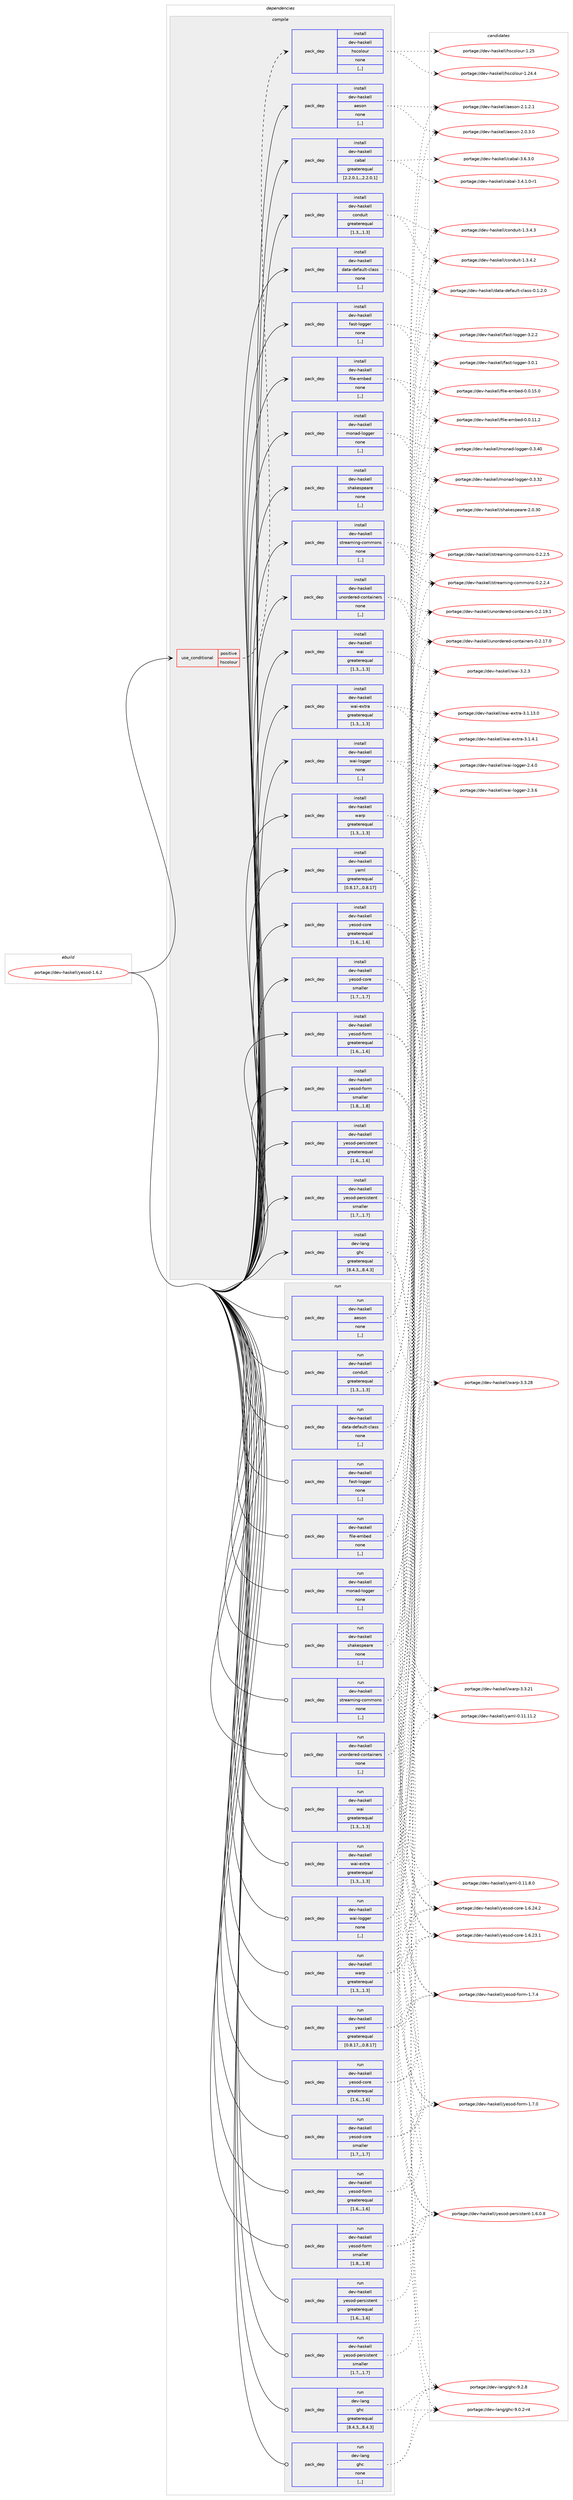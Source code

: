 digraph prolog {

# *************
# Graph options
# *************

newrank=true;
concentrate=true;
compound=true;
graph [rankdir=LR,fontname=Helvetica,fontsize=10,ranksep=1.5];#, ranksep=2.5, nodesep=0.2];
edge  [arrowhead=vee];
node  [fontname=Helvetica,fontsize=10];

# **********
# The ebuild
# **********

subgraph cluster_leftcol {
color=gray;
label=<<i>ebuild</i>>;
id [label="portage://dev-haskell/yesod-1.6.2", color=red, width=4, href="../dev-haskell/yesod-1.6.2.svg"];
}

# ****************
# The dependencies
# ****************

subgraph cluster_midcol {
color=gray;
label=<<i>dependencies</i>>;
subgraph cluster_compile {
fillcolor="#eeeeee";
style=filled;
label=<<i>compile</i>>;
subgraph cond151520 {
dependency585800 [label=<<TABLE BORDER="0" CELLBORDER="1" CELLSPACING="0" CELLPADDING="4"><TR><TD ROWSPAN="3" CELLPADDING="10">use_conditional</TD></TR><TR><TD>positive</TD></TR><TR><TD>hscolour</TD></TR></TABLE>>, shape=none, color=red];
subgraph pack429629 {
dependency585801 [label=<<TABLE BORDER="0" CELLBORDER="1" CELLSPACING="0" CELLPADDING="4" WIDTH="220"><TR><TD ROWSPAN="6" CELLPADDING="30">pack_dep</TD></TR><TR><TD WIDTH="110">install</TD></TR><TR><TD>dev-haskell</TD></TR><TR><TD>hscolour</TD></TR><TR><TD>none</TD></TR><TR><TD>[,,]</TD></TR></TABLE>>, shape=none, color=blue];
}
dependency585800:e -> dependency585801:w [weight=20,style="dashed",arrowhead="vee"];
}
id:e -> dependency585800:w [weight=20,style="solid",arrowhead="vee"];
subgraph pack429630 {
dependency585802 [label=<<TABLE BORDER="0" CELLBORDER="1" CELLSPACING="0" CELLPADDING="4" WIDTH="220"><TR><TD ROWSPAN="6" CELLPADDING="30">pack_dep</TD></TR><TR><TD WIDTH="110">install</TD></TR><TR><TD>dev-haskell</TD></TR><TR><TD>aeson</TD></TR><TR><TD>none</TD></TR><TR><TD>[,,]</TD></TR></TABLE>>, shape=none, color=blue];
}
id:e -> dependency585802:w [weight=20,style="solid",arrowhead="vee"];
subgraph pack429631 {
dependency585803 [label=<<TABLE BORDER="0" CELLBORDER="1" CELLSPACING="0" CELLPADDING="4" WIDTH="220"><TR><TD ROWSPAN="6" CELLPADDING="30">pack_dep</TD></TR><TR><TD WIDTH="110">install</TD></TR><TR><TD>dev-haskell</TD></TR><TR><TD>cabal</TD></TR><TR><TD>greaterequal</TD></TR><TR><TD>[2.2.0.1,,,2.2.0.1]</TD></TR></TABLE>>, shape=none, color=blue];
}
id:e -> dependency585803:w [weight=20,style="solid",arrowhead="vee"];
subgraph pack429632 {
dependency585804 [label=<<TABLE BORDER="0" CELLBORDER="1" CELLSPACING="0" CELLPADDING="4" WIDTH="220"><TR><TD ROWSPAN="6" CELLPADDING="30">pack_dep</TD></TR><TR><TD WIDTH="110">install</TD></TR><TR><TD>dev-haskell</TD></TR><TR><TD>conduit</TD></TR><TR><TD>greaterequal</TD></TR><TR><TD>[1.3,,,1.3]</TD></TR></TABLE>>, shape=none, color=blue];
}
id:e -> dependency585804:w [weight=20,style="solid",arrowhead="vee"];
subgraph pack429633 {
dependency585805 [label=<<TABLE BORDER="0" CELLBORDER="1" CELLSPACING="0" CELLPADDING="4" WIDTH="220"><TR><TD ROWSPAN="6" CELLPADDING="30">pack_dep</TD></TR><TR><TD WIDTH="110">install</TD></TR><TR><TD>dev-haskell</TD></TR><TR><TD>data-default-class</TD></TR><TR><TD>none</TD></TR><TR><TD>[,,]</TD></TR></TABLE>>, shape=none, color=blue];
}
id:e -> dependency585805:w [weight=20,style="solid",arrowhead="vee"];
subgraph pack429634 {
dependency585806 [label=<<TABLE BORDER="0" CELLBORDER="1" CELLSPACING="0" CELLPADDING="4" WIDTH="220"><TR><TD ROWSPAN="6" CELLPADDING="30">pack_dep</TD></TR><TR><TD WIDTH="110">install</TD></TR><TR><TD>dev-haskell</TD></TR><TR><TD>fast-logger</TD></TR><TR><TD>none</TD></TR><TR><TD>[,,]</TD></TR></TABLE>>, shape=none, color=blue];
}
id:e -> dependency585806:w [weight=20,style="solid",arrowhead="vee"];
subgraph pack429635 {
dependency585807 [label=<<TABLE BORDER="0" CELLBORDER="1" CELLSPACING="0" CELLPADDING="4" WIDTH="220"><TR><TD ROWSPAN="6" CELLPADDING="30">pack_dep</TD></TR><TR><TD WIDTH="110">install</TD></TR><TR><TD>dev-haskell</TD></TR><TR><TD>file-embed</TD></TR><TR><TD>none</TD></TR><TR><TD>[,,]</TD></TR></TABLE>>, shape=none, color=blue];
}
id:e -> dependency585807:w [weight=20,style="solid",arrowhead="vee"];
subgraph pack429636 {
dependency585808 [label=<<TABLE BORDER="0" CELLBORDER="1" CELLSPACING="0" CELLPADDING="4" WIDTH="220"><TR><TD ROWSPAN="6" CELLPADDING="30">pack_dep</TD></TR><TR><TD WIDTH="110">install</TD></TR><TR><TD>dev-haskell</TD></TR><TR><TD>monad-logger</TD></TR><TR><TD>none</TD></TR><TR><TD>[,,]</TD></TR></TABLE>>, shape=none, color=blue];
}
id:e -> dependency585808:w [weight=20,style="solid",arrowhead="vee"];
subgraph pack429637 {
dependency585809 [label=<<TABLE BORDER="0" CELLBORDER="1" CELLSPACING="0" CELLPADDING="4" WIDTH="220"><TR><TD ROWSPAN="6" CELLPADDING="30">pack_dep</TD></TR><TR><TD WIDTH="110">install</TD></TR><TR><TD>dev-haskell</TD></TR><TR><TD>shakespeare</TD></TR><TR><TD>none</TD></TR><TR><TD>[,,]</TD></TR></TABLE>>, shape=none, color=blue];
}
id:e -> dependency585809:w [weight=20,style="solid",arrowhead="vee"];
subgraph pack429638 {
dependency585810 [label=<<TABLE BORDER="0" CELLBORDER="1" CELLSPACING="0" CELLPADDING="4" WIDTH="220"><TR><TD ROWSPAN="6" CELLPADDING="30">pack_dep</TD></TR><TR><TD WIDTH="110">install</TD></TR><TR><TD>dev-haskell</TD></TR><TR><TD>streaming-commons</TD></TR><TR><TD>none</TD></TR><TR><TD>[,,]</TD></TR></TABLE>>, shape=none, color=blue];
}
id:e -> dependency585810:w [weight=20,style="solid",arrowhead="vee"];
subgraph pack429639 {
dependency585811 [label=<<TABLE BORDER="0" CELLBORDER="1" CELLSPACING="0" CELLPADDING="4" WIDTH="220"><TR><TD ROWSPAN="6" CELLPADDING="30">pack_dep</TD></TR><TR><TD WIDTH="110">install</TD></TR><TR><TD>dev-haskell</TD></TR><TR><TD>unordered-containers</TD></TR><TR><TD>none</TD></TR><TR><TD>[,,]</TD></TR></TABLE>>, shape=none, color=blue];
}
id:e -> dependency585811:w [weight=20,style="solid",arrowhead="vee"];
subgraph pack429640 {
dependency585812 [label=<<TABLE BORDER="0" CELLBORDER="1" CELLSPACING="0" CELLPADDING="4" WIDTH="220"><TR><TD ROWSPAN="6" CELLPADDING="30">pack_dep</TD></TR><TR><TD WIDTH="110">install</TD></TR><TR><TD>dev-haskell</TD></TR><TR><TD>wai</TD></TR><TR><TD>greaterequal</TD></TR><TR><TD>[1.3,,,1.3]</TD></TR></TABLE>>, shape=none, color=blue];
}
id:e -> dependency585812:w [weight=20,style="solid",arrowhead="vee"];
subgraph pack429641 {
dependency585813 [label=<<TABLE BORDER="0" CELLBORDER="1" CELLSPACING="0" CELLPADDING="4" WIDTH="220"><TR><TD ROWSPAN="6" CELLPADDING="30">pack_dep</TD></TR><TR><TD WIDTH="110">install</TD></TR><TR><TD>dev-haskell</TD></TR><TR><TD>wai-extra</TD></TR><TR><TD>greaterequal</TD></TR><TR><TD>[1.3,,,1.3]</TD></TR></TABLE>>, shape=none, color=blue];
}
id:e -> dependency585813:w [weight=20,style="solid",arrowhead="vee"];
subgraph pack429642 {
dependency585814 [label=<<TABLE BORDER="0" CELLBORDER="1" CELLSPACING="0" CELLPADDING="4" WIDTH="220"><TR><TD ROWSPAN="6" CELLPADDING="30">pack_dep</TD></TR><TR><TD WIDTH="110">install</TD></TR><TR><TD>dev-haskell</TD></TR><TR><TD>wai-logger</TD></TR><TR><TD>none</TD></TR><TR><TD>[,,]</TD></TR></TABLE>>, shape=none, color=blue];
}
id:e -> dependency585814:w [weight=20,style="solid",arrowhead="vee"];
subgraph pack429643 {
dependency585815 [label=<<TABLE BORDER="0" CELLBORDER="1" CELLSPACING="0" CELLPADDING="4" WIDTH="220"><TR><TD ROWSPAN="6" CELLPADDING="30">pack_dep</TD></TR><TR><TD WIDTH="110">install</TD></TR><TR><TD>dev-haskell</TD></TR><TR><TD>warp</TD></TR><TR><TD>greaterequal</TD></TR><TR><TD>[1.3,,,1.3]</TD></TR></TABLE>>, shape=none, color=blue];
}
id:e -> dependency585815:w [weight=20,style="solid",arrowhead="vee"];
subgraph pack429644 {
dependency585816 [label=<<TABLE BORDER="0" CELLBORDER="1" CELLSPACING="0" CELLPADDING="4" WIDTH="220"><TR><TD ROWSPAN="6" CELLPADDING="30">pack_dep</TD></TR><TR><TD WIDTH="110">install</TD></TR><TR><TD>dev-haskell</TD></TR><TR><TD>yaml</TD></TR><TR><TD>greaterequal</TD></TR><TR><TD>[0.8.17,,,0.8.17]</TD></TR></TABLE>>, shape=none, color=blue];
}
id:e -> dependency585816:w [weight=20,style="solid",arrowhead="vee"];
subgraph pack429645 {
dependency585817 [label=<<TABLE BORDER="0" CELLBORDER="1" CELLSPACING="0" CELLPADDING="4" WIDTH="220"><TR><TD ROWSPAN="6" CELLPADDING="30">pack_dep</TD></TR><TR><TD WIDTH="110">install</TD></TR><TR><TD>dev-haskell</TD></TR><TR><TD>yesod-core</TD></TR><TR><TD>greaterequal</TD></TR><TR><TD>[1.6,,,1.6]</TD></TR></TABLE>>, shape=none, color=blue];
}
id:e -> dependency585817:w [weight=20,style="solid",arrowhead="vee"];
subgraph pack429646 {
dependency585818 [label=<<TABLE BORDER="0" CELLBORDER="1" CELLSPACING="0" CELLPADDING="4" WIDTH="220"><TR><TD ROWSPAN="6" CELLPADDING="30">pack_dep</TD></TR><TR><TD WIDTH="110">install</TD></TR><TR><TD>dev-haskell</TD></TR><TR><TD>yesod-core</TD></TR><TR><TD>smaller</TD></TR><TR><TD>[1.7,,,1.7]</TD></TR></TABLE>>, shape=none, color=blue];
}
id:e -> dependency585818:w [weight=20,style="solid",arrowhead="vee"];
subgraph pack429647 {
dependency585819 [label=<<TABLE BORDER="0" CELLBORDER="1" CELLSPACING="0" CELLPADDING="4" WIDTH="220"><TR><TD ROWSPAN="6" CELLPADDING="30">pack_dep</TD></TR><TR><TD WIDTH="110">install</TD></TR><TR><TD>dev-haskell</TD></TR><TR><TD>yesod-form</TD></TR><TR><TD>greaterequal</TD></TR><TR><TD>[1.6,,,1.6]</TD></TR></TABLE>>, shape=none, color=blue];
}
id:e -> dependency585819:w [weight=20,style="solid",arrowhead="vee"];
subgraph pack429648 {
dependency585820 [label=<<TABLE BORDER="0" CELLBORDER="1" CELLSPACING="0" CELLPADDING="4" WIDTH="220"><TR><TD ROWSPAN="6" CELLPADDING="30">pack_dep</TD></TR><TR><TD WIDTH="110">install</TD></TR><TR><TD>dev-haskell</TD></TR><TR><TD>yesod-form</TD></TR><TR><TD>smaller</TD></TR><TR><TD>[1.8,,,1.8]</TD></TR></TABLE>>, shape=none, color=blue];
}
id:e -> dependency585820:w [weight=20,style="solid",arrowhead="vee"];
subgraph pack429649 {
dependency585821 [label=<<TABLE BORDER="0" CELLBORDER="1" CELLSPACING="0" CELLPADDING="4" WIDTH="220"><TR><TD ROWSPAN="6" CELLPADDING="30">pack_dep</TD></TR><TR><TD WIDTH="110">install</TD></TR><TR><TD>dev-haskell</TD></TR><TR><TD>yesod-persistent</TD></TR><TR><TD>greaterequal</TD></TR><TR><TD>[1.6,,,1.6]</TD></TR></TABLE>>, shape=none, color=blue];
}
id:e -> dependency585821:w [weight=20,style="solid",arrowhead="vee"];
subgraph pack429650 {
dependency585822 [label=<<TABLE BORDER="0" CELLBORDER="1" CELLSPACING="0" CELLPADDING="4" WIDTH="220"><TR><TD ROWSPAN="6" CELLPADDING="30">pack_dep</TD></TR><TR><TD WIDTH="110">install</TD></TR><TR><TD>dev-haskell</TD></TR><TR><TD>yesod-persistent</TD></TR><TR><TD>smaller</TD></TR><TR><TD>[1.7,,,1.7]</TD></TR></TABLE>>, shape=none, color=blue];
}
id:e -> dependency585822:w [weight=20,style="solid",arrowhead="vee"];
subgraph pack429651 {
dependency585823 [label=<<TABLE BORDER="0" CELLBORDER="1" CELLSPACING="0" CELLPADDING="4" WIDTH="220"><TR><TD ROWSPAN="6" CELLPADDING="30">pack_dep</TD></TR><TR><TD WIDTH="110">install</TD></TR><TR><TD>dev-lang</TD></TR><TR><TD>ghc</TD></TR><TR><TD>greaterequal</TD></TR><TR><TD>[8.4.3,,,8.4.3]</TD></TR></TABLE>>, shape=none, color=blue];
}
id:e -> dependency585823:w [weight=20,style="solid",arrowhead="vee"];
}
subgraph cluster_compileandrun {
fillcolor="#eeeeee";
style=filled;
label=<<i>compile and run</i>>;
}
subgraph cluster_run {
fillcolor="#eeeeee";
style=filled;
label=<<i>run</i>>;
subgraph pack429652 {
dependency585824 [label=<<TABLE BORDER="0" CELLBORDER="1" CELLSPACING="0" CELLPADDING="4" WIDTH="220"><TR><TD ROWSPAN="6" CELLPADDING="30">pack_dep</TD></TR><TR><TD WIDTH="110">run</TD></TR><TR><TD>dev-haskell</TD></TR><TR><TD>aeson</TD></TR><TR><TD>none</TD></TR><TR><TD>[,,]</TD></TR></TABLE>>, shape=none, color=blue];
}
id:e -> dependency585824:w [weight=20,style="solid",arrowhead="odot"];
subgraph pack429653 {
dependency585825 [label=<<TABLE BORDER="0" CELLBORDER="1" CELLSPACING="0" CELLPADDING="4" WIDTH="220"><TR><TD ROWSPAN="6" CELLPADDING="30">pack_dep</TD></TR><TR><TD WIDTH="110">run</TD></TR><TR><TD>dev-haskell</TD></TR><TR><TD>conduit</TD></TR><TR><TD>greaterequal</TD></TR><TR><TD>[1.3,,,1.3]</TD></TR></TABLE>>, shape=none, color=blue];
}
id:e -> dependency585825:w [weight=20,style="solid",arrowhead="odot"];
subgraph pack429654 {
dependency585826 [label=<<TABLE BORDER="0" CELLBORDER="1" CELLSPACING="0" CELLPADDING="4" WIDTH="220"><TR><TD ROWSPAN="6" CELLPADDING="30">pack_dep</TD></TR><TR><TD WIDTH="110">run</TD></TR><TR><TD>dev-haskell</TD></TR><TR><TD>data-default-class</TD></TR><TR><TD>none</TD></TR><TR><TD>[,,]</TD></TR></TABLE>>, shape=none, color=blue];
}
id:e -> dependency585826:w [weight=20,style="solid",arrowhead="odot"];
subgraph pack429655 {
dependency585827 [label=<<TABLE BORDER="0" CELLBORDER="1" CELLSPACING="0" CELLPADDING="4" WIDTH="220"><TR><TD ROWSPAN="6" CELLPADDING="30">pack_dep</TD></TR><TR><TD WIDTH="110">run</TD></TR><TR><TD>dev-haskell</TD></TR><TR><TD>fast-logger</TD></TR><TR><TD>none</TD></TR><TR><TD>[,,]</TD></TR></TABLE>>, shape=none, color=blue];
}
id:e -> dependency585827:w [weight=20,style="solid",arrowhead="odot"];
subgraph pack429656 {
dependency585828 [label=<<TABLE BORDER="0" CELLBORDER="1" CELLSPACING="0" CELLPADDING="4" WIDTH="220"><TR><TD ROWSPAN="6" CELLPADDING="30">pack_dep</TD></TR><TR><TD WIDTH="110">run</TD></TR><TR><TD>dev-haskell</TD></TR><TR><TD>file-embed</TD></TR><TR><TD>none</TD></TR><TR><TD>[,,]</TD></TR></TABLE>>, shape=none, color=blue];
}
id:e -> dependency585828:w [weight=20,style="solid",arrowhead="odot"];
subgraph pack429657 {
dependency585829 [label=<<TABLE BORDER="0" CELLBORDER="1" CELLSPACING="0" CELLPADDING="4" WIDTH="220"><TR><TD ROWSPAN="6" CELLPADDING="30">pack_dep</TD></TR><TR><TD WIDTH="110">run</TD></TR><TR><TD>dev-haskell</TD></TR><TR><TD>monad-logger</TD></TR><TR><TD>none</TD></TR><TR><TD>[,,]</TD></TR></TABLE>>, shape=none, color=blue];
}
id:e -> dependency585829:w [weight=20,style="solid",arrowhead="odot"];
subgraph pack429658 {
dependency585830 [label=<<TABLE BORDER="0" CELLBORDER="1" CELLSPACING="0" CELLPADDING="4" WIDTH="220"><TR><TD ROWSPAN="6" CELLPADDING="30">pack_dep</TD></TR><TR><TD WIDTH="110">run</TD></TR><TR><TD>dev-haskell</TD></TR><TR><TD>shakespeare</TD></TR><TR><TD>none</TD></TR><TR><TD>[,,]</TD></TR></TABLE>>, shape=none, color=blue];
}
id:e -> dependency585830:w [weight=20,style="solid",arrowhead="odot"];
subgraph pack429659 {
dependency585831 [label=<<TABLE BORDER="0" CELLBORDER="1" CELLSPACING="0" CELLPADDING="4" WIDTH="220"><TR><TD ROWSPAN="6" CELLPADDING="30">pack_dep</TD></TR><TR><TD WIDTH="110">run</TD></TR><TR><TD>dev-haskell</TD></TR><TR><TD>streaming-commons</TD></TR><TR><TD>none</TD></TR><TR><TD>[,,]</TD></TR></TABLE>>, shape=none, color=blue];
}
id:e -> dependency585831:w [weight=20,style="solid",arrowhead="odot"];
subgraph pack429660 {
dependency585832 [label=<<TABLE BORDER="0" CELLBORDER="1" CELLSPACING="0" CELLPADDING="4" WIDTH="220"><TR><TD ROWSPAN="6" CELLPADDING="30">pack_dep</TD></TR><TR><TD WIDTH="110">run</TD></TR><TR><TD>dev-haskell</TD></TR><TR><TD>unordered-containers</TD></TR><TR><TD>none</TD></TR><TR><TD>[,,]</TD></TR></TABLE>>, shape=none, color=blue];
}
id:e -> dependency585832:w [weight=20,style="solid",arrowhead="odot"];
subgraph pack429661 {
dependency585833 [label=<<TABLE BORDER="0" CELLBORDER="1" CELLSPACING="0" CELLPADDING="4" WIDTH="220"><TR><TD ROWSPAN="6" CELLPADDING="30">pack_dep</TD></TR><TR><TD WIDTH="110">run</TD></TR><TR><TD>dev-haskell</TD></TR><TR><TD>wai</TD></TR><TR><TD>greaterequal</TD></TR><TR><TD>[1.3,,,1.3]</TD></TR></TABLE>>, shape=none, color=blue];
}
id:e -> dependency585833:w [weight=20,style="solid",arrowhead="odot"];
subgraph pack429662 {
dependency585834 [label=<<TABLE BORDER="0" CELLBORDER="1" CELLSPACING="0" CELLPADDING="4" WIDTH="220"><TR><TD ROWSPAN="6" CELLPADDING="30">pack_dep</TD></TR><TR><TD WIDTH="110">run</TD></TR><TR><TD>dev-haskell</TD></TR><TR><TD>wai-extra</TD></TR><TR><TD>greaterequal</TD></TR><TR><TD>[1.3,,,1.3]</TD></TR></TABLE>>, shape=none, color=blue];
}
id:e -> dependency585834:w [weight=20,style="solid",arrowhead="odot"];
subgraph pack429663 {
dependency585835 [label=<<TABLE BORDER="0" CELLBORDER="1" CELLSPACING="0" CELLPADDING="4" WIDTH="220"><TR><TD ROWSPAN="6" CELLPADDING="30">pack_dep</TD></TR><TR><TD WIDTH="110">run</TD></TR><TR><TD>dev-haskell</TD></TR><TR><TD>wai-logger</TD></TR><TR><TD>none</TD></TR><TR><TD>[,,]</TD></TR></TABLE>>, shape=none, color=blue];
}
id:e -> dependency585835:w [weight=20,style="solid",arrowhead="odot"];
subgraph pack429664 {
dependency585836 [label=<<TABLE BORDER="0" CELLBORDER="1" CELLSPACING="0" CELLPADDING="4" WIDTH="220"><TR><TD ROWSPAN="6" CELLPADDING="30">pack_dep</TD></TR><TR><TD WIDTH="110">run</TD></TR><TR><TD>dev-haskell</TD></TR><TR><TD>warp</TD></TR><TR><TD>greaterequal</TD></TR><TR><TD>[1.3,,,1.3]</TD></TR></TABLE>>, shape=none, color=blue];
}
id:e -> dependency585836:w [weight=20,style="solid",arrowhead="odot"];
subgraph pack429665 {
dependency585837 [label=<<TABLE BORDER="0" CELLBORDER="1" CELLSPACING="0" CELLPADDING="4" WIDTH="220"><TR><TD ROWSPAN="6" CELLPADDING="30">pack_dep</TD></TR><TR><TD WIDTH="110">run</TD></TR><TR><TD>dev-haskell</TD></TR><TR><TD>yaml</TD></TR><TR><TD>greaterequal</TD></TR><TR><TD>[0.8.17,,,0.8.17]</TD></TR></TABLE>>, shape=none, color=blue];
}
id:e -> dependency585837:w [weight=20,style="solid",arrowhead="odot"];
subgraph pack429666 {
dependency585838 [label=<<TABLE BORDER="0" CELLBORDER="1" CELLSPACING="0" CELLPADDING="4" WIDTH="220"><TR><TD ROWSPAN="6" CELLPADDING="30">pack_dep</TD></TR><TR><TD WIDTH="110">run</TD></TR><TR><TD>dev-haskell</TD></TR><TR><TD>yesod-core</TD></TR><TR><TD>greaterequal</TD></TR><TR><TD>[1.6,,,1.6]</TD></TR></TABLE>>, shape=none, color=blue];
}
id:e -> dependency585838:w [weight=20,style="solid",arrowhead="odot"];
subgraph pack429667 {
dependency585839 [label=<<TABLE BORDER="0" CELLBORDER="1" CELLSPACING="0" CELLPADDING="4" WIDTH="220"><TR><TD ROWSPAN="6" CELLPADDING="30">pack_dep</TD></TR><TR><TD WIDTH="110">run</TD></TR><TR><TD>dev-haskell</TD></TR><TR><TD>yesod-core</TD></TR><TR><TD>smaller</TD></TR><TR><TD>[1.7,,,1.7]</TD></TR></TABLE>>, shape=none, color=blue];
}
id:e -> dependency585839:w [weight=20,style="solid",arrowhead="odot"];
subgraph pack429668 {
dependency585840 [label=<<TABLE BORDER="0" CELLBORDER="1" CELLSPACING="0" CELLPADDING="4" WIDTH="220"><TR><TD ROWSPAN="6" CELLPADDING="30">pack_dep</TD></TR><TR><TD WIDTH="110">run</TD></TR><TR><TD>dev-haskell</TD></TR><TR><TD>yesod-form</TD></TR><TR><TD>greaterequal</TD></TR><TR><TD>[1.6,,,1.6]</TD></TR></TABLE>>, shape=none, color=blue];
}
id:e -> dependency585840:w [weight=20,style="solid",arrowhead="odot"];
subgraph pack429669 {
dependency585841 [label=<<TABLE BORDER="0" CELLBORDER="1" CELLSPACING="0" CELLPADDING="4" WIDTH="220"><TR><TD ROWSPAN="6" CELLPADDING="30">pack_dep</TD></TR><TR><TD WIDTH="110">run</TD></TR><TR><TD>dev-haskell</TD></TR><TR><TD>yesod-form</TD></TR><TR><TD>smaller</TD></TR><TR><TD>[1.8,,,1.8]</TD></TR></TABLE>>, shape=none, color=blue];
}
id:e -> dependency585841:w [weight=20,style="solid",arrowhead="odot"];
subgraph pack429670 {
dependency585842 [label=<<TABLE BORDER="0" CELLBORDER="1" CELLSPACING="0" CELLPADDING="4" WIDTH="220"><TR><TD ROWSPAN="6" CELLPADDING="30">pack_dep</TD></TR><TR><TD WIDTH="110">run</TD></TR><TR><TD>dev-haskell</TD></TR><TR><TD>yesod-persistent</TD></TR><TR><TD>greaterequal</TD></TR><TR><TD>[1.6,,,1.6]</TD></TR></TABLE>>, shape=none, color=blue];
}
id:e -> dependency585842:w [weight=20,style="solid",arrowhead="odot"];
subgraph pack429671 {
dependency585843 [label=<<TABLE BORDER="0" CELLBORDER="1" CELLSPACING="0" CELLPADDING="4" WIDTH="220"><TR><TD ROWSPAN="6" CELLPADDING="30">pack_dep</TD></TR><TR><TD WIDTH="110">run</TD></TR><TR><TD>dev-haskell</TD></TR><TR><TD>yesod-persistent</TD></TR><TR><TD>smaller</TD></TR><TR><TD>[1.7,,,1.7]</TD></TR></TABLE>>, shape=none, color=blue];
}
id:e -> dependency585843:w [weight=20,style="solid",arrowhead="odot"];
subgraph pack429672 {
dependency585844 [label=<<TABLE BORDER="0" CELLBORDER="1" CELLSPACING="0" CELLPADDING="4" WIDTH="220"><TR><TD ROWSPAN="6" CELLPADDING="30">pack_dep</TD></TR><TR><TD WIDTH="110">run</TD></TR><TR><TD>dev-lang</TD></TR><TR><TD>ghc</TD></TR><TR><TD>greaterequal</TD></TR><TR><TD>[8.4.3,,,8.4.3]</TD></TR></TABLE>>, shape=none, color=blue];
}
id:e -> dependency585844:w [weight=20,style="solid",arrowhead="odot"];
subgraph pack429673 {
dependency585845 [label=<<TABLE BORDER="0" CELLBORDER="1" CELLSPACING="0" CELLPADDING="4" WIDTH="220"><TR><TD ROWSPAN="6" CELLPADDING="30">pack_dep</TD></TR><TR><TD WIDTH="110">run</TD></TR><TR><TD>dev-lang</TD></TR><TR><TD>ghc</TD></TR><TR><TD>none</TD></TR><TR><TD>[,,]</TD></TR></TABLE>>, shape=none, color=blue];
}
id:e -> dependency585845:w [weight=20,style="solid",arrowhead="odot"];
}
}

# **************
# The candidates
# **************

subgraph cluster_choices {
rank=same;
color=gray;
label=<<i>candidates</i>>;

subgraph choice429629 {
color=black;
nodesep=1;
choice100101118451049711510710110810847104115991111081111171144549465053 [label="portage://dev-haskell/hscolour-1.25", color=red, width=4,href="../dev-haskell/hscolour-1.25.svg"];
choice1001011184510497115107101108108471041159911110811111711445494650524652 [label="portage://dev-haskell/hscolour-1.24.4", color=red, width=4,href="../dev-haskell/hscolour-1.24.4.svg"];
dependency585801:e -> choice100101118451049711510710110810847104115991111081111171144549465053:w [style=dotted,weight="100"];
dependency585801:e -> choice1001011184510497115107101108108471041159911110811111711445494650524652:w [style=dotted,weight="100"];
}
subgraph choice429630 {
color=black;
nodesep=1;
choice100101118451049711510710110810847971011151111104550464946504649 [label="portage://dev-haskell/aeson-2.1.2.1", color=red, width=4,href="../dev-haskell/aeson-2.1.2.1.svg"];
choice100101118451049711510710110810847971011151111104550464846514648 [label="portage://dev-haskell/aeson-2.0.3.0", color=red, width=4,href="../dev-haskell/aeson-2.0.3.0.svg"];
dependency585802:e -> choice100101118451049711510710110810847971011151111104550464946504649:w [style=dotted,weight="100"];
dependency585802:e -> choice100101118451049711510710110810847971011151111104550464846514648:w [style=dotted,weight="100"];
}
subgraph choice429631 {
color=black;
nodesep=1;
choice100101118451049711510710110810847999798971084551465446514648 [label="portage://dev-haskell/cabal-3.6.3.0", color=red, width=4,href="../dev-haskell/cabal-3.6.3.0.svg"];
choice1001011184510497115107101108108479997989710845514652464946484511449 [label="portage://dev-haskell/cabal-3.4.1.0-r1", color=red, width=4,href="../dev-haskell/cabal-3.4.1.0-r1.svg"];
dependency585803:e -> choice100101118451049711510710110810847999798971084551465446514648:w [style=dotted,weight="100"];
dependency585803:e -> choice1001011184510497115107101108108479997989710845514652464946484511449:w [style=dotted,weight="100"];
}
subgraph choice429632 {
color=black;
nodesep=1;
choice100101118451049711510710110810847991111101001171051164549465146524651 [label="portage://dev-haskell/conduit-1.3.4.3", color=red, width=4,href="../dev-haskell/conduit-1.3.4.3.svg"];
choice100101118451049711510710110810847991111101001171051164549465146524650 [label="portage://dev-haskell/conduit-1.3.4.2", color=red, width=4,href="../dev-haskell/conduit-1.3.4.2.svg"];
dependency585804:e -> choice100101118451049711510710110810847991111101001171051164549465146524651:w [style=dotted,weight="100"];
dependency585804:e -> choice100101118451049711510710110810847991111101001171051164549465146524650:w [style=dotted,weight="100"];
}
subgraph choice429633 {
color=black;
nodesep=1;
choice100101118451049711510710110810847100971169745100101102971171081164599108971151154548464946504648 [label="portage://dev-haskell/data-default-class-0.1.2.0", color=red, width=4,href="../dev-haskell/data-default-class-0.1.2.0.svg"];
dependency585805:e -> choice100101118451049711510710110810847100971169745100101102971171081164599108971151154548464946504648:w [style=dotted,weight="100"];
}
subgraph choice429634 {
color=black;
nodesep=1;
choice1001011184510497115107101108108471029711511645108111103103101114455146504650 [label="portage://dev-haskell/fast-logger-3.2.2", color=red, width=4,href="../dev-haskell/fast-logger-3.2.2.svg"];
choice1001011184510497115107101108108471029711511645108111103103101114455146484649 [label="portage://dev-haskell/fast-logger-3.0.1", color=red, width=4,href="../dev-haskell/fast-logger-3.0.1.svg"];
dependency585806:e -> choice1001011184510497115107101108108471029711511645108111103103101114455146504650:w [style=dotted,weight="100"];
dependency585806:e -> choice1001011184510497115107101108108471029711511645108111103103101114455146484649:w [style=dotted,weight="100"];
}
subgraph choice429635 {
color=black;
nodesep=1;
choice1001011184510497115107101108108471021051081014510110998101100454846484649534648 [label="portage://dev-haskell/file-embed-0.0.15.0", color=red, width=4,href="../dev-haskell/file-embed-0.0.15.0.svg"];
choice1001011184510497115107101108108471021051081014510110998101100454846484649494650 [label="portage://dev-haskell/file-embed-0.0.11.2", color=red, width=4,href="../dev-haskell/file-embed-0.0.11.2.svg"];
dependency585807:e -> choice1001011184510497115107101108108471021051081014510110998101100454846484649534648:w [style=dotted,weight="100"];
dependency585807:e -> choice1001011184510497115107101108108471021051081014510110998101100454846484649494650:w [style=dotted,weight="100"];
}
subgraph choice429636 {
color=black;
nodesep=1;
choice100101118451049711510710110810847109111110971004510811110310310111445484651465248 [label="portage://dev-haskell/monad-logger-0.3.40", color=red, width=4,href="../dev-haskell/monad-logger-0.3.40.svg"];
choice100101118451049711510710110810847109111110971004510811110310310111445484651465150 [label="portage://dev-haskell/monad-logger-0.3.32", color=red, width=4,href="../dev-haskell/monad-logger-0.3.32.svg"];
dependency585808:e -> choice100101118451049711510710110810847109111110971004510811110310310111445484651465248:w [style=dotted,weight="100"];
dependency585808:e -> choice100101118451049711510710110810847109111110971004510811110310310111445484651465150:w [style=dotted,weight="100"];
}
subgraph choice429637 {
color=black;
nodesep=1;
choice100101118451049711510710110810847115104971071011151121019711410145504648465148 [label="portage://dev-haskell/shakespeare-2.0.30", color=red, width=4,href="../dev-haskell/shakespeare-2.0.30.svg"];
dependency585809:e -> choice100101118451049711510710110810847115104971071011151121019711410145504648465148:w [style=dotted,weight="100"];
}
subgraph choice429638 {
color=black;
nodesep=1;
choice1001011184510497115107101108108471151161141019710910511010345991111091091111101154548465046504653 [label="portage://dev-haskell/streaming-commons-0.2.2.5", color=red, width=4,href="../dev-haskell/streaming-commons-0.2.2.5.svg"];
choice1001011184510497115107101108108471151161141019710910511010345991111091091111101154548465046504652 [label="portage://dev-haskell/streaming-commons-0.2.2.4", color=red, width=4,href="../dev-haskell/streaming-commons-0.2.2.4.svg"];
dependency585810:e -> choice1001011184510497115107101108108471151161141019710910511010345991111091091111101154548465046504653:w [style=dotted,weight="100"];
dependency585810:e -> choice1001011184510497115107101108108471151161141019710910511010345991111091091111101154548465046504652:w [style=dotted,weight="100"];
}
subgraph choice429639 {
color=black;
nodesep=1;
choice100101118451049711510710110810847117110111114100101114101100459911111011697105110101114115454846504649574649 [label="portage://dev-haskell/unordered-containers-0.2.19.1", color=red, width=4,href="../dev-haskell/unordered-containers-0.2.19.1.svg"];
choice100101118451049711510710110810847117110111114100101114101100459911111011697105110101114115454846504649554648 [label="portage://dev-haskell/unordered-containers-0.2.17.0", color=red, width=4,href="../dev-haskell/unordered-containers-0.2.17.0.svg"];
dependency585811:e -> choice100101118451049711510710110810847117110111114100101114101100459911111011697105110101114115454846504649574649:w [style=dotted,weight="100"];
dependency585811:e -> choice100101118451049711510710110810847117110111114100101114101100459911111011697105110101114115454846504649554648:w [style=dotted,weight="100"];
}
subgraph choice429640 {
color=black;
nodesep=1;
choice10010111845104971151071011081084711997105455146504651 [label="portage://dev-haskell/wai-3.2.3", color=red, width=4,href="../dev-haskell/wai-3.2.3.svg"];
dependency585812:e -> choice10010111845104971151071011081084711997105455146504651:w [style=dotted,weight="100"];
}
subgraph choice429641 {
color=black;
nodesep=1;
choice100101118451049711510710110810847119971054510112011611497455146494649514648 [label="portage://dev-haskell/wai-extra-3.1.13.0", color=red, width=4,href="../dev-haskell/wai-extra-3.1.13.0.svg"];
choice1001011184510497115107101108108471199710545101120116114974551464946524649 [label="portage://dev-haskell/wai-extra-3.1.4.1", color=red, width=4,href="../dev-haskell/wai-extra-3.1.4.1.svg"];
dependency585813:e -> choice100101118451049711510710110810847119971054510112011611497455146494649514648:w [style=dotted,weight="100"];
dependency585813:e -> choice1001011184510497115107101108108471199710545101120116114974551464946524649:w [style=dotted,weight="100"];
}
subgraph choice429642 {
color=black;
nodesep=1;
choice1001011184510497115107101108108471199710545108111103103101114455046524648 [label="portage://dev-haskell/wai-logger-2.4.0", color=red, width=4,href="../dev-haskell/wai-logger-2.4.0.svg"];
choice1001011184510497115107101108108471199710545108111103103101114455046514654 [label="portage://dev-haskell/wai-logger-2.3.6", color=red, width=4,href="../dev-haskell/wai-logger-2.3.6.svg"];
dependency585814:e -> choice1001011184510497115107101108108471199710545108111103103101114455046524648:w [style=dotted,weight="100"];
dependency585814:e -> choice1001011184510497115107101108108471199710545108111103103101114455046514654:w [style=dotted,weight="100"];
}
subgraph choice429643 {
color=black;
nodesep=1;
choice1001011184510497115107101108108471199711411245514651465056 [label="portage://dev-haskell/warp-3.3.28", color=red, width=4,href="../dev-haskell/warp-3.3.28.svg"];
choice1001011184510497115107101108108471199711411245514651465049 [label="portage://dev-haskell/warp-3.3.21", color=red, width=4,href="../dev-haskell/warp-3.3.21.svg"];
dependency585815:e -> choice1001011184510497115107101108108471199711411245514651465056:w [style=dotted,weight="100"];
dependency585815:e -> choice1001011184510497115107101108108471199711411245514651465049:w [style=dotted,weight="100"];
}
subgraph choice429644 {
color=black;
nodesep=1;
choice1001011184510497115107101108108471219710910845484649494649494650 [label="portage://dev-haskell/yaml-0.11.11.2", color=red, width=4,href="../dev-haskell/yaml-0.11.11.2.svg"];
choice10010111845104971151071011081084712197109108454846494946564648 [label="portage://dev-haskell/yaml-0.11.8.0", color=red, width=4,href="../dev-haskell/yaml-0.11.8.0.svg"];
dependency585816:e -> choice1001011184510497115107101108108471219710910845484649494649494650:w [style=dotted,weight="100"];
dependency585816:e -> choice10010111845104971151071011081084712197109108454846494946564648:w [style=dotted,weight="100"];
}
subgraph choice429645 {
color=black;
nodesep=1;
choice1001011184510497115107101108108471211011151111004599111114101454946544650524650 [label="portage://dev-haskell/yesod-core-1.6.24.2", color=red, width=4,href="../dev-haskell/yesod-core-1.6.24.2.svg"];
choice1001011184510497115107101108108471211011151111004599111114101454946544650514649 [label="portage://dev-haskell/yesod-core-1.6.23.1", color=red, width=4,href="../dev-haskell/yesod-core-1.6.23.1.svg"];
dependency585817:e -> choice1001011184510497115107101108108471211011151111004599111114101454946544650524650:w [style=dotted,weight="100"];
dependency585817:e -> choice1001011184510497115107101108108471211011151111004599111114101454946544650514649:w [style=dotted,weight="100"];
}
subgraph choice429646 {
color=black;
nodesep=1;
choice1001011184510497115107101108108471211011151111004599111114101454946544650524650 [label="portage://dev-haskell/yesod-core-1.6.24.2", color=red, width=4,href="../dev-haskell/yesod-core-1.6.24.2.svg"];
choice1001011184510497115107101108108471211011151111004599111114101454946544650514649 [label="portage://dev-haskell/yesod-core-1.6.23.1", color=red, width=4,href="../dev-haskell/yesod-core-1.6.23.1.svg"];
dependency585818:e -> choice1001011184510497115107101108108471211011151111004599111114101454946544650524650:w [style=dotted,weight="100"];
dependency585818:e -> choice1001011184510497115107101108108471211011151111004599111114101454946544650514649:w [style=dotted,weight="100"];
}
subgraph choice429647 {
color=black;
nodesep=1;
choice10010111845104971151071011081084712110111511110045102111114109454946554652 [label="portage://dev-haskell/yesod-form-1.7.4", color=red, width=4,href="../dev-haskell/yesod-form-1.7.4.svg"];
choice10010111845104971151071011081084712110111511110045102111114109454946554648 [label="portage://dev-haskell/yesod-form-1.7.0", color=red, width=4,href="../dev-haskell/yesod-form-1.7.0.svg"];
dependency585819:e -> choice10010111845104971151071011081084712110111511110045102111114109454946554652:w [style=dotted,weight="100"];
dependency585819:e -> choice10010111845104971151071011081084712110111511110045102111114109454946554648:w [style=dotted,weight="100"];
}
subgraph choice429648 {
color=black;
nodesep=1;
choice10010111845104971151071011081084712110111511110045102111114109454946554652 [label="portage://dev-haskell/yesod-form-1.7.4", color=red, width=4,href="../dev-haskell/yesod-form-1.7.4.svg"];
choice10010111845104971151071011081084712110111511110045102111114109454946554648 [label="portage://dev-haskell/yesod-form-1.7.0", color=red, width=4,href="../dev-haskell/yesod-form-1.7.0.svg"];
dependency585820:e -> choice10010111845104971151071011081084712110111511110045102111114109454946554652:w [style=dotted,weight="100"];
dependency585820:e -> choice10010111845104971151071011081084712110111511110045102111114109454946554648:w [style=dotted,weight="100"];
}
subgraph choice429649 {
color=black;
nodesep=1;
choice100101118451049711510710110810847121101115111100451121011141151051151161011101164549465446484656 [label="portage://dev-haskell/yesod-persistent-1.6.0.8", color=red, width=4,href="../dev-haskell/yesod-persistent-1.6.0.8.svg"];
dependency585821:e -> choice100101118451049711510710110810847121101115111100451121011141151051151161011101164549465446484656:w [style=dotted,weight="100"];
}
subgraph choice429650 {
color=black;
nodesep=1;
choice100101118451049711510710110810847121101115111100451121011141151051151161011101164549465446484656 [label="portage://dev-haskell/yesod-persistent-1.6.0.8", color=red, width=4,href="../dev-haskell/yesod-persistent-1.6.0.8.svg"];
dependency585822:e -> choice100101118451049711510710110810847121101115111100451121011141151051151161011101164549465446484656:w [style=dotted,weight="100"];
}
subgraph choice429651 {
color=black;
nodesep=1;
choice10010111845108971101034710310499455746504656 [label="portage://dev-lang/ghc-9.2.8", color=red, width=4,href="../dev-lang/ghc-9.2.8.svg"];
choice100101118451089711010347103104994557464846504511452 [label="portage://dev-lang/ghc-9.0.2-r4", color=red, width=4,href="../dev-lang/ghc-9.0.2-r4.svg"];
dependency585823:e -> choice10010111845108971101034710310499455746504656:w [style=dotted,weight="100"];
dependency585823:e -> choice100101118451089711010347103104994557464846504511452:w [style=dotted,weight="100"];
}
subgraph choice429652 {
color=black;
nodesep=1;
choice100101118451049711510710110810847971011151111104550464946504649 [label="portage://dev-haskell/aeson-2.1.2.1", color=red, width=4,href="../dev-haskell/aeson-2.1.2.1.svg"];
choice100101118451049711510710110810847971011151111104550464846514648 [label="portage://dev-haskell/aeson-2.0.3.0", color=red, width=4,href="../dev-haskell/aeson-2.0.3.0.svg"];
dependency585824:e -> choice100101118451049711510710110810847971011151111104550464946504649:w [style=dotted,weight="100"];
dependency585824:e -> choice100101118451049711510710110810847971011151111104550464846514648:w [style=dotted,weight="100"];
}
subgraph choice429653 {
color=black;
nodesep=1;
choice100101118451049711510710110810847991111101001171051164549465146524651 [label="portage://dev-haskell/conduit-1.3.4.3", color=red, width=4,href="../dev-haskell/conduit-1.3.4.3.svg"];
choice100101118451049711510710110810847991111101001171051164549465146524650 [label="portage://dev-haskell/conduit-1.3.4.2", color=red, width=4,href="../dev-haskell/conduit-1.3.4.2.svg"];
dependency585825:e -> choice100101118451049711510710110810847991111101001171051164549465146524651:w [style=dotted,weight="100"];
dependency585825:e -> choice100101118451049711510710110810847991111101001171051164549465146524650:w [style=dotted,weight="100"];
}
subgraph choice429654 {
color=black;
nodesep=1;
choice100101118451049711510710110810847100971169745100101102971171081164599108971151154548464946504648 [label="portage://dev-haskell/data-default-class-0.1.2.0", color=red, width=4,href="../dev-haskell/data-default-class-0.1.2.0.svg"];
dependency585826:e -> choice100101118451049711510710110810847100971169745100101102971171081164599108971151154548464946504648:w [style=dotted,weight="100"];
}
subgraph choice429655 {
color=black;
nodesep=1;
choice1001011184510497115107101108108471029711511645108111103103101114455146504650 [label="portage://dev-haskell/fast-logger-3.2.2", color=red, width=4,href="../dev-haskell/fast-logger-3.2.2.svg"];
choice1001011184510497115107101108108471029711511645108111103103101114455146484649 [label="portage://dev-haskell/fast-logger-3.0.1", color=red, width=4,href="../dev-haskell/fast-logger-3.0.1.svg"];
dependency585827:e -> choice1001011184510497115107101108108471029711511645108111103103101114455146504650:w [style=dotted,weight="100"];
dependency585827:e -> choice1001011184510497115107101108108471029711511645108111103103101114455146484649:w [style=dotted,weight="100"];
}
subgraph choice429656 {
color=black;
nodesep=1;
choice1001011184510497115107101108108471021051081014510110998101100454846484649534648 [label="portage://dev-haskell/file-embed-0.0.15.0", color=red, width=4,href="../dev-haskell/file-embed-0.0.15.0.svg"];
choice1001011184510497115107101108108471021051081014510110998101100454846484649494650 [label="portage://dev-haskell/file-embed-0.0.11.2", color=red, width=4,href="../dev-haskell/file-embed-0.0.11.2.svg"];
dependency585828:e -> choice1001011184510497115107101108108471021051081014510110998101100454846484649534648:w [style=dotted,weight="100"];
dependency585828:e -> choice1001011184510497115107101108108471021051081014510110998101100454846484649494650:w [style=dotted,weight="100"];
}
subgraph choice429657 {
color=black;
nodesep=1;
choice100101118451049711510710110810847109111110971004510811110310310111445484651465248 [label="portage://dev-haskell/monad-logger-0.3.40", color=red, width=4,href="../dev-haskell/monad-logger-0.3.40.svg"];
choice100101118451049711510710110810847109111110971004510811110310310111445484651465150 [label="portage://dev-haskell/monad-logger-0.3.32", color=red, width=4,href="../dev-haskell/monad-logger-0.3.32.svg"];
dependency585829:e -> choice100101118451049711510710110810847109111110971004510811110310310111445484651465248:w [style=dotted,weight="100"];
dependency585829:e -> choice100101118451049711510710110810847109111110971004510811110310310111445484651465150:w [style=dotted,weight="100"];
}
subgraph choice429658 {
color=black;
nodesep=1;
choice100101118451049711510710110810847115104971071011151121019711410145504648465148 [label="portage://dev-haskell/shakespeare-2.0.30", color=red, width=4,href="../dev-haskell/shakespeare-2.0.30.svg"];
dependency585830:e -> choice100101118451049711510710110810847115104971071011151121019711410145504648465148:w [style=dotted,weight="100"];
}
subgraph choice429659 {
color=black;
nodesep=1;
choice1001011184510497115107101108108471151161141019710910511010345991111091091111101154548465046504653 [label="portage://dev-haskell/streaming-commons-0.2.2.5", color=red, width=4,href="../dev-haskell/streaming-commons-0.2.2.5.svg"];
choice1001011184510497115107101108108471151161141019710910511010345991111091091111101154548465046504652 [label="portage://dev-haskell/streaming-commons-0.2.2.4", color=red, width=4,href="../dev-haskell/streaming-commons-0.2.2.4.svg"];
dependency585831:e -> choice1001011184510497115107101108108471151161141019710910511010345991111091091111101154548465046504653:w [style=dotted,weight="100"];
dependency585831:e -> choice1001011184510497115107101108108471151161141019710910511010345991111091091111101154548465046504652:w [style=dotted,weight="100"];
}
subgraph choice429660 {
color=black;
nodesep=1;
choice100101118451049711510710110810847117110111114100101114101100459911111011697105110101114115454846504649574649 [label="portage://dev-haskell/unordered-containers-0.2.19.1", color=red, width=4,href="../dev-haskell/unordered-containers-0.2.19.1.svg"];
choice100101118451049711510710110810847117110111114100101114101100459911111011697105110101114115454846504649554648 [label="portage://dev-haskell/unordered-containers-0.2.17.0", color=red, width=4,href="../dev-haskell/unordered-containers-0.2.17.0.svg"];
dependency585832:e -> choice100101118451049711510710110810847117110111114100101114101100459911111011697105110101114115454846504649574649:w [style=dotted,weight="100"];
dependency585832:e -> choice100101118451049711510710110810847117110111114100101114101100459911111011697105110101114115454846504649554648:w [style=dotted,weight="100"];
}
subgraph choice429661 {
color=black;
nodesep=1;
choice10010111845104971151071011081084711997105455146504651 [label="portage://dev-haskell/wai-3.2.3", color=red, width=4,href="../dev-haskell/wai-3.2.3.svg"];
dependency585833:e -> choice10010111845104971151071011081084711997105455146504651:w [style=dotted,weight="100"];
}
subgraph choice429662 {
color=black;
nodesep=1;
choice100101118451049711510710110810847119971054510112011611497455146494649514648 [label="portage://dev-haskell/wai-extra-3.1.13.0", color=red, width=4,href="../dev-haskell/wai-extra-3.1.13.0.svg"];
choice1001011184510497115107101108108471199710545101120116114974551464946524649 [label="portage://dev-haskell/wai-extra-3.1.4.1", color=red, width=4,href="../dev-haskell/wai-extra-3.1.4.1.svg"];
dependency585834:e -> choice100101118451049711510710110810847119971054510112011611497455146494649514648:w [style=dotted,weight="100"];
dependency585834:e -> choice1001011184510497115107101108108471199710545101120116114974551464946524649:w [style=dotted,weight="100"];
}
subgraph choice429663 {
color=black;
nodesep=1;
choice1001011184510497115107101108108471199710545108111103103101114455046524648 [label="portage://dev-haskell/wai-logger-2.4.0", color=red, width=4,href="../dev-haskell/wai-logger-2.4.0.svg"];
choice1001011184510497115107101108108471199710545108111103103101114455046514654 [label="portage://dev-haskell/wai-logger-2.3.6", color=red, width=4,href="../dev-haskell/wai-logger-2.3.6.svg"];
dependency585835:e -> choice1001011184510497115107101108108471199710545108111103103101114455046524648:w [style=dotted,weight="100"];
dependency585835:e -> choice1001011184510497115107101108108471199710545108111103103101114455046514654:w [style=dotted,weight="100"];
}
subgraph choice429664 {
color=black;
nodesep=1;
choice1001011184510497115107101108108471199711411245514651465056 [label="portage://dev-haskell/warp-3.3.28", color=red, width=4,href="../dev-haskell/warp-3.3.28.svg"];
choice1001011184510497115107101108108471199711411245514651465049 [label="portage://dev-haskell/warp-3.3.21", color=red, width=4,href="../dev-haskell/warp-3.3.21.svg"];
dependency585836:e -> choice1001011184510497115107101108108471199711411245514651465056:w [style=dotted,weight="100"];
dependency585836:e -> choice1001011184510497115107101108108471199711411245514651465049:w [style=dotted,weight="100"];
}
subgraph choice429665 {
color=black;
nodesep=1;
choice1001011184510497115107101108108471219710910845484649494649494650 [label="portage://dev-haskell/yaml-0.11.11.2", color=red, width=4,href="../dev-haskell/yaml-0.11.11.2.svg"];
choice10010111845104971151071011081084712197109108454846494946564648 [label="portage://dev-haskell/yaml-0.11.8.0", color=red, width=4,href="../dev-haskell/yaml-0.11.8.0.svg"];
dependency585837:e -> choice1001011184510497115107101108108471219710910845484649494649494650:w [style=dotted,weight="100"];
dependency585837:e -> choice10010111845104971151071011081084712197109108454846494946564648:w [style=dotted,weight="100"];
}
subgraph choice429666 {
color=black;
nodesep=1;
choice1001011184510497115107101108108471211011151111004599111114101454946544650524650 [label="portage://dev-haskell/yesod-core-1.6.24.2", color=red, width=4,href="../dev-haskell/yesod-core-1.6.24.2.svg"];
choice1001011184510497115107101108108471211011151111004599111114101454946544650514649 [label="portage://dev-haskell/yesod-core-1.6.23.1", color=red, width=4,href="../dev-haskell/yesod-core-1.6.23.1.svg"];
dependency585838:e -> choice1001011184510497115107101108108471211011151111004599111114101454946544650524650:w [style=dotted,weight="100"];
dependency585838:e -> choice1001011184510497115107101108108471211011151111004599111114101454946544650514649:w [style=dotted,weight="100"];
}
subgraph choice429667 {
color=black;
nodesep=1;
choice1001011184510497115107101108108471211011151111004599111114101454946544650524650 [label="portage://dev-haskell/yesod-core-1.6.24.2", color=red, width=4,href="../dev-haskell/yesod-core-1.6.24.2.svg"];
choice1001011184510497115107101108108471211011151111004599111114101454946544650514649 [label="portage://dev-haskell/yesod-core-1.6.23.1", color=red, width=4,href="../dev-haskell/yesod-core-1.6.23.1.svg"];
dependency585839:e -> choice1001011184510497115107101108108471211011151111004599111114101454946544650524650:w [style=dotted,weight="100"];
dependency585839:e -> choice1001011184510497115107101108108471211011151111004599111114101454946544650514649:w [style=dotted,weight="100"];
}
subgraph choice429668 {
color=black;
nodesep=1;
choice10010111845104971151071011081084712110111511110045102111114109454946554652 [label="portage://dev-haskell/yesod-form-1.7.4", color=red, width=4,href="../dev-haskell/yesod-form-1.7.4.svg"];
choice10010111845104971151071011081084712110111511110045102111114109454946554648 [label="portage://dev-haskell/yesod-form-1.7.0", color=red, width=4,href="../dev-haskell/yesod-form-1.7.0.svg"];
dependency585840:e -> choice10010111845104971151071011081084712110111511110045102111114109454946554652:w [style=dotted,weight="100"];
dependency585840:e -> choice10010111845104971151071011081084712110111511110045102111114109454946554648:w [style=dotted,weight="100"];
}
subgraph choice429669 {
color=black;
nodesep=1;
choice10010111845104971151071011081084712110111511110045102111114109454946554652 [label="portage://dev-haskell/yesod-form-1.7.4", color=red, width=4,href="../dev-haskell/yesod-form-1.7.4.svg"];
choice10010111845104971151071011081084712110111511110045102111114109454946554648 [label="portage://dev-haskell/yesod-form-1.7.0", color=red, width=4,href="../dev-haskell/yesod-form-1.7.0.svg"];
dependency585841:e -> choice10010111845104971151071011081084712110111511110045102111114109454946554652:w [style=dotted,weight="100"];
dependency585841:e -> choice10010111845104971151071011081084712110111511110045102111114109454946554648:w [style=dotted,weight="100"];
}
subgraph choice429670 {
color=black;
nodesep=1;
choice100101118451049711510710110810847121101115111100451121011141151051151161011101164549465446484656 [label="portage://dev-haskell/yesod-persistent-1.6.0.8", color=red, width=4,href="../dev-haskell/yesod-persistent-1.6.0.8.svg"];
dependency585842:e -> choice100101118451049711510710110810847121101115111100451121011141151051151161011101164549465446484656:w [style=dotted,weight="100"];
}
subgraph choice429671 {
color=black;
nodesep=1;
choice100101118451049711510710110810847121101115111100451121011141151051151161011101164549465446484656 [label="portage://dev-haskell/yesod-persistent-1.6.0.8", color=red, width=4,href="../dev-haskell/yesod-persistent-1.6.0.8.svg"];
dependency585843:e -> choice100101118451049711510710110810847121101115111100451121011141151051151161011101164549465446484656:w [style=dotted,weight="100"];
}
subgraph choice429672 {
color=black;
nodesep=1;
choice10010111845108971101034710310499455746504656 [label="portage://dev-lang/ghc-9.2.8", color=red, width=4,href="../dev-lang/ghc-9.2.8.svg"];
choice100101118451089711010347103104994557464846504511452 [label="portage://dev-lang/ghc-9.0.2-r4", color=red, width=4,href="../dev-lang/ghc-9.0.2-r4.svg"];
dependency585844:e -> choice10010111845108971101034710310499455746504656:w [style=dotted,weight="100"];
dependency585844:e -> choice100101118451089711010347103104994557464846504511452:w [style=dotted,weight="100"];
}
subgraph choice429673 {
color=black;
nodesep=1;
choice10010111845108971101034710310499455746504656 [label="portage://dev-lang/ghc-9.2.8", color=red, width=4,href="../dev-lang/ghc-9.2.8.svg"];
choice100101118451089711010347103104994557464846504511452 [label="portage://dev-lang/ghc-9.0.2-r4", color=red, width=4,href="../dev-lang/ghc-9.0.2-r4.svg"];
dependency585845:e -> choice10010111845108971101034710310499455746504656:w [style=dotted,weight="100"];
dependency585845:e -> choice100101118451089711010347103104994557464846504511452:w [style=dotted,weight="100"];
}
}

}
